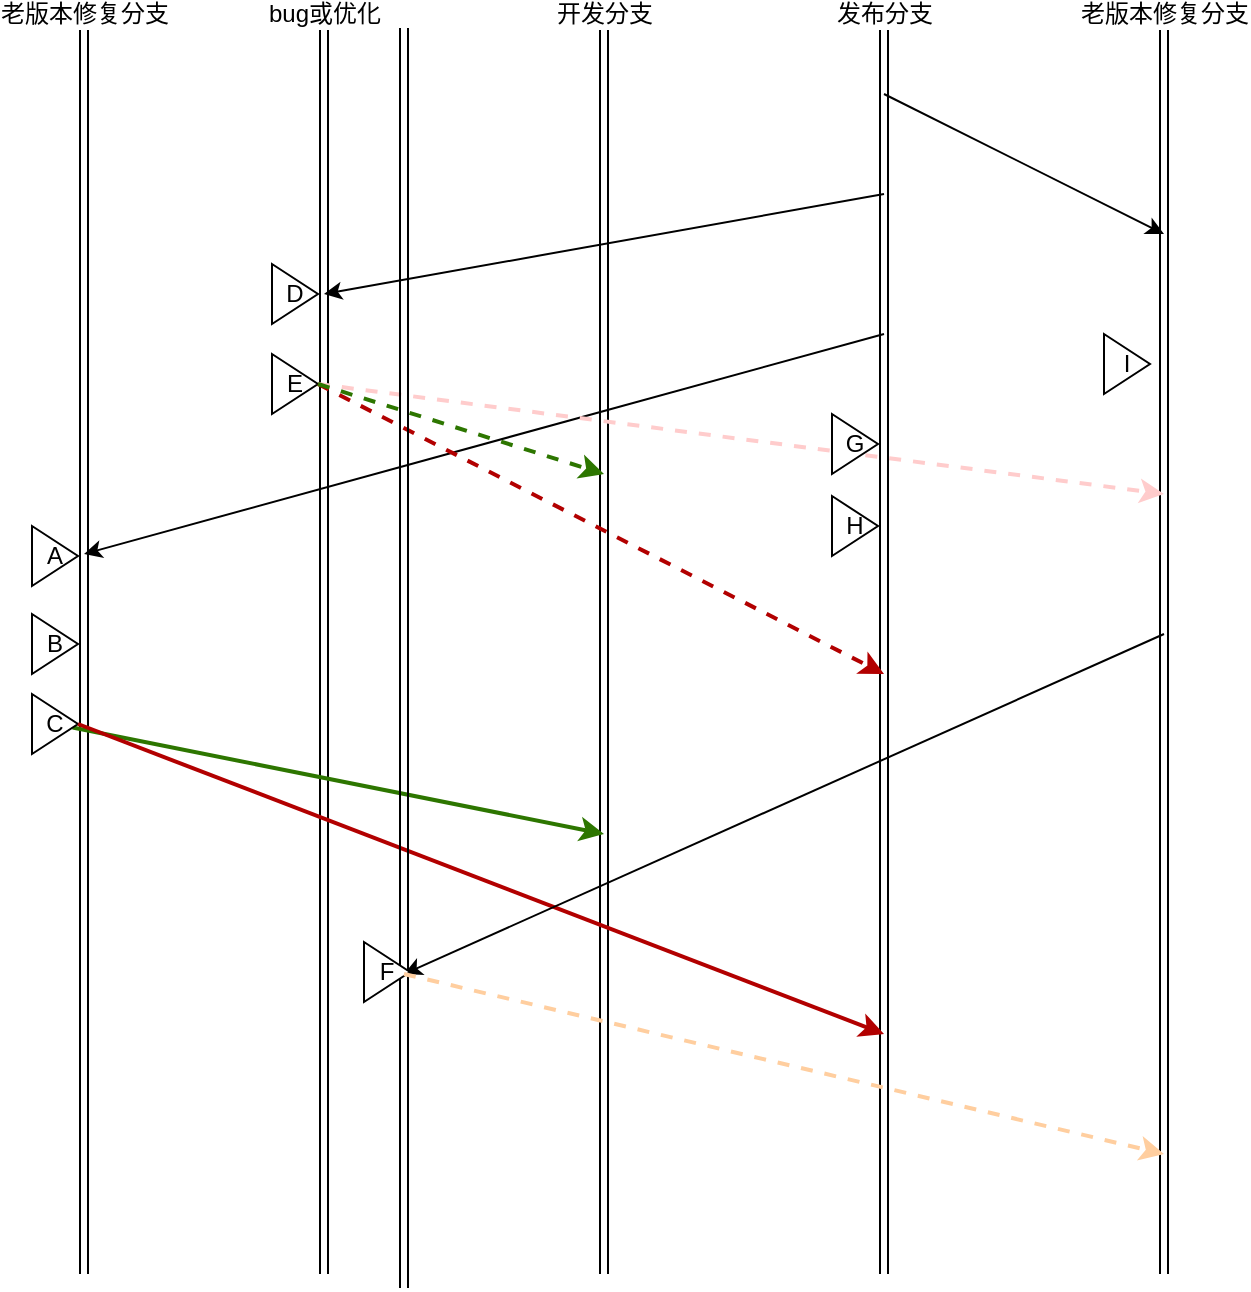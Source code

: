 <mxfile version="12.2.7" type="github" pages="1">
  <diagram id="qZluPed-zT6oztnqfB_8" name="Page-1">
    <mxGraphModel dx="1422" dy="794" grid="1" gridSize="10" guides="1" tooltips="1" connect="1" arrows="1" fold="1" page="1" pageScale="1" pageWidth="827" pageHeight="1169" math="0" shadow="0">
      <root>
        <mxCell id="0"/>
        <mxCell id="1" parent="0"/>
        <mxCell id="cF-n6QQyFELT4aqLtnUb-5" value="" style="shape=link;html=1;" edge="1" parent="1">
          <mxGeometry width="50" height="50" relative="1" as="geometry">
            <mxPoint x="430" y="750" as="sourcePoint"/>
            <mxPoint x="430" y="120" as="targetPoint"/>
          </mxGeometry>
        </mxCell>
        <mxCell id="cF-n6QQyFELT4aqLtnUb-6" value="开发分支" style="text;html=1;resizable=0;points=[];align=center;verticalAlign=middle;labelBackgroundColor=#ffffff;" vertex="1" connectable="0" parent="cF-n6QQyFELT4aqLtnUb-5">
          <mxGeometry x="0.778" y="4" relative="1" as="geometry">
            <mxPoint x="4" y="-70" as="offset"/>
          </mxGeometry>
        </mxCell>
        <mxCell id="cF-n6QQyFELT4aqLtnUb-7" value="" style="shape=link;html=1;" edge="1" parent="1">
          <mxGeometry width="50" height="50" relative="1" as="geometry">
            <mxPoint x="570" y="750" as="sourcePoint"/>
            <mxPoint x="570" y="120" as="targetPoint"/>
          </mxGeometry>
        </mxCell>
        <mxCell id="cF-n6QQyFELT4aqLtnUb-8" value="发布分支" style="text;html=1;resizable=0;points=[];align=center;verticalAlign=middle;labelBackgroundColor=#ffffff;" vertex="1" connectable="0" parent="cF-n6QQyFELT4aqLtnUb-7">
          <mxGeometry x="0.778" y="4" relative="1" as="geometry">
            <mxPoint x="4" y="-70" as="offset"/>
          </mxGeometry>
        </mxCell>
        <mxCell id="cF-n6QQyFELT4aqLtnUb-9" value="" style="shape=link;html=1;" edge="1" parent="1">
          <mxGeometry width="50" height="50" relative="1" as="geometry">
            <mxPoint x="710" y="750" as="sourcePoint"/>
            <mxPoint x="710" y="120" as="targetPoint"/>
          </mxGeometry>
        </mxCell>
        <mxCell id="cF-n6QQyFELT4aqLtnUb-10" value="老版本修复分支" style="text;html=1;resizable=0;points=[];align=center;verticalAlign=middle;labelBackgroundColor=#ffffff;" vertex="1" connectable="0" parent="cF-n6QQyFELT4aqLtnUb-9">
          <mxGeometry x="0.778" y="4" relative="1" as="geometry">
            <mxPoint x="4" y="-70" as="offset"/>
          </mxGeometry>
        </mxCell>
        <mxCell id="cF-n6QQyFELT4aqLtnUb-12" value="" style="endArrow=classic;html=1;" edge="1" parent="1">
          <mxGeometry width="50" height="50" relative="1" as="geometry">
            <mxPoint x="570" y="280" as="sourcePoint"/>
            <mxPoint x="170" y="390" as="targetPoint"/>
          </mxGeometry>
        </mxCell>
        <mxCell id="cF-n6QQyFELT4aqLtnUb-21" value="" style="group" vertex="1" connectable="0" parent="1">
          <mxGeometry x="290" y="120" height="630" as="geometry"/>
        </mxCell>
        <mxCell id="cF-n6QQyFELT4aqLtnUb-3" value="" style="shape=link;html=1;" edge="1" parent="cF-n6QQyFELT4aqLtnUb-21">
          <mxGeometry width="50" height="50" relative="1" as="geometry">
            <mxPoint y="630" as="sourcePoint"/>
            <mxPoint as="targetPoint"/>
          </mxGeometry>
        </mxCell>
        <mxCell id="cF-n6QQyFELT4aqLtnUb-4" value="bug或优化" style="text;html=1;resizable=0;points=[];align=center;verticalAlign=middle;labelBackgroundColor=#ffffff;" vertex="1" connectable="0" parent="cF-n6QQyFELT4aqLtnUb-3">
          <mxGeometry x="0.778" y="4" relative="1" as="geometry">
            <mxPoint x="4" y="-70" as="offset"/>
          </mxGeometry>
        </mxCell>
        <mxCell id="cF-n6QQyFELT4aqLtnUb-41" value="" style="endArrow=classic;html=1;exitX=1;exitY=0.5;exitDx=0;exitDy=0;fillColor=#fad9d5;strokeColor=#FFCCCC;strokeWidth=2;dashed=1;" edge="1" parent="cF-n6QQyFELT4aqLtnUb-21" source="cF-n6QQyFELT4aqLtnUb-39">
          <mxGeometry width="50" height="50" relative="1" as="geometry">
            <mxPoint y="230" as="sourcePoint"/>
            <mxPoint x="420" y="240" as="targetPoint"/>
          </mxGeometry>
        </mxCell>
        <mxCell id="cF-n6QQyFELT4aqLtnUb-23" value="" style="endArrow=classic;html=1;" edge="1" parent="1">
          <mxGeometry width="50" height="50" relative="1" as="geometry">
            <mxPoint x="570" y="210" as="sourcePoint"/>
            <mxPoint x="290" y="260" as="targetPoint"/>
          </mxGeometry>
        </mxCell>
        <mxCell id="cF-n6QQyFELT4aqLtnUb-27" value="" style="shape=link;html=1;" edge="1" parent="1">
          <mxGeometry width="50" height="50" relative="1" as="geometry">
            <mxPoint x="170" y="750" as="sourcePoint"/>
            <mxPoint x="170" y="120" as="targetPoint"/>
          </mxGeometry>
        </mxCell>
        <mxCell id="cF-n6QQyFELT4aqLtnUb-28" value="老版本修复分支" style="text;html=1;resizable=0;points=[];align=center;verticalAlign=middle;labelBackgroundColor=#ffffff;" vertex="1" connectable="0" parent="cF-n6QQyFELT4aqLtnUb-27">
          <mxGeometry x="0.778" y="4" relative="1" as="geometry">
            <mxPoint x="4" y="-70" as="offset"/>
          </mxGeometry>
        </mxCell>
        <mxCell id="cF-n6QQyFELT4aqLtnUb-34" value="A" style="triangle;whiteSpace=wrap;html=1;" vertex="1" parent="1">
          <mxGeometry x="144" y="376" width="23" height="30" as="geometry"/>
        </mxCell>
        <mxCell id="cF-n6QQyFELT4aqLtnUb-36" value="B" style="triangle;whiteSpace=wrap;html=1;" vertex="1" parent="1">
          <mxGeometry x="144" y="420" width="23" height="30" as="geometry"/>
        </mxCell>
        <mxCell id="cF-n6QQyFELT4aqLtnUb-37" value="D" style="triangle;whiteSpace=wrap;html=1;" vertex="1" parent="1">
          <mxGeometry x="264" y="245" width="23" height="30" as="geometry"/>
        </mxCell>
        <mxCell id="cF-n6QQyFELT4aqLtnUb-45" style="rounded=0;orthogonalLoop=1;jettySize=auto;html=1;strokeColor=#2D7600;strokeWidth=2;fillColor=#60a917;" edge="1" parent="1" source="cF-n6QQyFELT4aqLtnUb-38">
          <mxGeometry relative="1" as="geometry">
            <mxPoint x="430" y="530" as="targetPoint"/>
          </mxGeometry>
        </mxCell>
        <mxCell id="cF-n6QQyFELT4aqLtnUb-38" value="C" style="triangle;whiteSpace=wrap;html=1;" vertex="1" parent="1">
          <mxGeometry x="144" y="460" width="23" height="30" as="geometry"/>
        </mxCell>
        <mxCell id="cF-n6QQyFELT4aqLtnUb-39" value="E" style="triangle;whiteSpace=wrap;html=1;" vertex="1" parent="1">
          <mxGeometry x="264" y="290" width="23" height="30" as="geometry"/>
        </mxCell>
        <mxCell id="cF-n6QQyFELT4aqLtnUb-40" value="" style="endArrow=classic;html=1;" edge="1" parent="1">
          <mxGeometry width="50" height="50" relative="1" as="geometry">
            <mxPoint x="570" y="160" as="sourcePoint"/>
            <mxPoint x="710" y="230" as="targetPoint"/>
          </mxGeometry>
        </mxCell>
        <mxCell id="cF-n6QQyFELT4aqLtnUb-42" value="" style="endArrow=classic;html=1;exitX=1;exitY=0.5;exitDx=0;exitDy=0;strokeWidth=2;fillColor=#e51400;strokeColor=#B20000;" edge="1" parent="1" source="cF-n6QQyFELT4aqLtnUb-38">
          <mxGeometry width="50" height="50" relative="1" as="geometry">
            <mxPoint x="130" y="820" as="sourcePoint"/>
            <mxPoint x="570" y="630" as="targetPoint"/>
          </mxGeometry>
        </mxCell>
        <mxCell id="cF-n6QQyFELT4aqLtnUb-43" value="" style="endArrow=classic;html=1;exitX=1;exitY=0.5;exitDx=0;exitDy=0;fillColor=#e51400;strokeColor=#B20000;strokeWidth=2;dashed=1;" edge="1" parent="1" source="cF-n6QQyFELT4aqLtnUb-39">
          <mxGeometry width="50" height="50" relative="1" as="geometry">
            <mxPoint x="280" y="350" as="sourcePoint"/>
            <mxPoint x="570" y="450" as="targetPoint"/>
          </mxGeometry>
        </mxCell>
        <mxCell id="cF-n6QQyFELT4aqLtnUb-44" value="" style="endArrow=classic;html=1;strokeColor=#2D7600;strokeWidth=2;exitX=1;exitY=0.5;exitDx=0;exitDy=0;fillColor=#60a917;dashed=1;" edge="1" parent="1" source="cF-n6QQyFELT4aqLtnUb-39">
          <mxGeometry width="50" height="50" relative="1" as="geometry">
            <mxPoint x="280" y="350" as="sourcePoint"/>
            <mxPoint x="430" y="350" as="targetPoint"/>
          </mxGeometry>
        </mxCell>
        <mxCell id="cF-n6QQyFELT4aqLtnUb-46" value="" style="shape=link;html=1;" edge="1" parent="1">
          <mxGeometry width="50" height="50" relative="1" as="geometry">
            <mxPoint x="330" y="757" as="sourcePoint"/>
            <mxPoint x="330" y="127" as="targetPoint"/>
          </mxGeometry>
        </mxCell>
        <mxCell id="cF-n6QQyFELT4aqLtnUb-48" value="" style="endArrow=classic;html=1;strokeColor=#000000;strokeWidth=1;" edge="1" parent="1">
          <mxGeometry width="50" height="50" relative="1" as="geometry">
            <mxPoint x="710" y="430" as="sourcePoint"/>
            <mxPoint x="330" y="600" as="targetPoint"/>
          </mxGeometry>
        </mxCell>
        <mxCell id="cF-n6QQyFELT4aqLtnUb-49" value="F" style="triangle;whiteSpace=wrap;html=1;" vertex="1" parent="1">
          <mxGeometry x="310" y="584" width="23" height="30" as="geometry"/>
        </mxCell>
        <mxCell id="cF-n6QQyFELT4aqLtnUb-50" value="" style="endArrow=classic;html=1;strokeColor=#FFCE9F;strokeWidth=2;fillColor=#ffcccc;dashed=1;" edge="1" parent="1">
          <mxGeometry width="50" height="50" relative="1" as="geometry">
            <mxPoint x="330" y="600" as="sourcePoint"/>
            <mxPoint x="710" y="690" as="targetPoint"/>
          </mxGeometry>
        </mxCell>
        <mxCell id="cF-n6QQyFELT4aqLtnUb-51" value="G" style="triangle;whiteSpace=wrap;html=1;" vertex="1" parent="1">
          <mxGeometry x="544" y="320" width="23" height="30" as="geometry"/>
        </mxCell>
        <mxCell id="cF-n6QQyFELT4aqLtnUb-52" value="H" style="triangle;whiteSpace=wrap;html=1;" vertex="1" parent="1">
          <mxGeometry x="544" y="361" width="23" height="30" as="geometry"/>
        </mxCell>
        <mxCell id="cF-n6QQyFELT4aqLtnUb-53" value="I" style="triangle;whiteSpace=wrap;html=1;" vertex="1" parent="1">
          <mxGeometry x="680" y="280" width="23" height="30" as="geometry"/>
        </mxCell>
      </root>
    </mxGraphModel>
  </diagram>
</mxfile>
